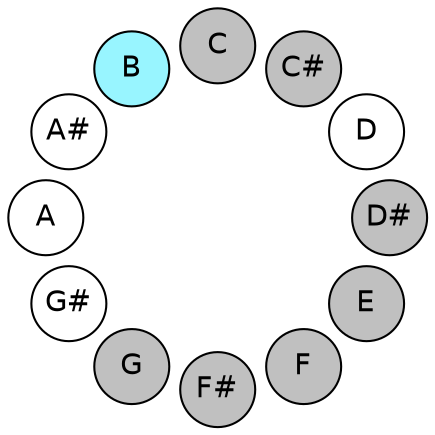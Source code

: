 
graph {

layout = circo;
mindist = .1

node [shape = circle, fontname = Helvetica, margin = 0, style = filled]
edge [style=invis]

subgraph 1 {
	"E" -- "F" -- "F#" -- "G" -- "G#" -- "A" -- "A#" -- "B" -- "C" -- "C#" -- "D" -- "D#" -- "E"
}

"C" [fillcolor = gray];
"C#" [fillcolor = gray];
"D" [fillcolor = white];
"D#" [fillcolor = gray];
"E" [fillcolor = gray];
"F" [fillcolor = gray];
"F#" [fillcolor = gray];
"G" [fillcolor = gray];
"G#" [fillcolor = white];
"A" [fillcolor = white];
"A#" [fillcolor = white];
"B" [fillcolor = cadetblue1];
}
